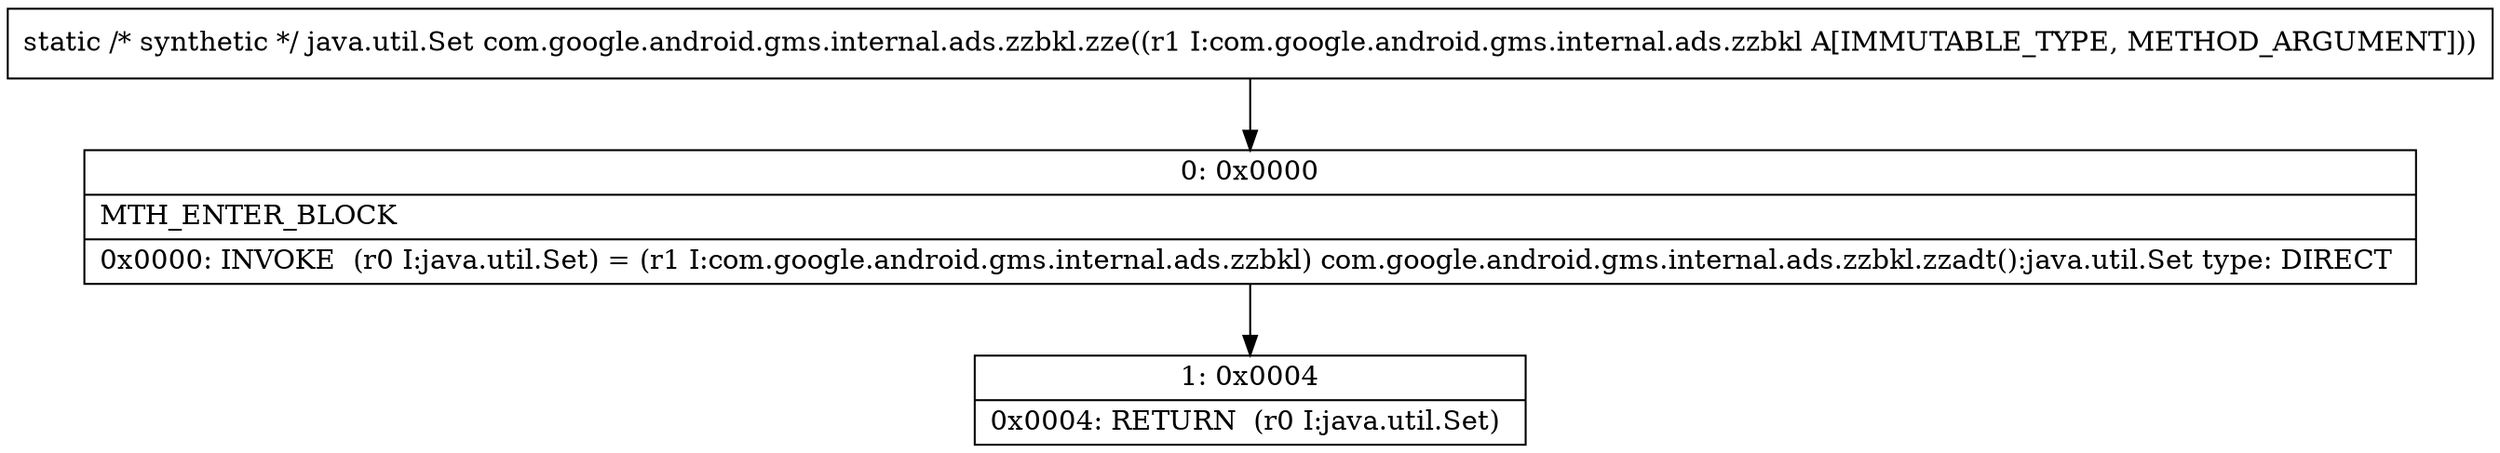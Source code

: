 digraph "CFG forcom.google.android.gms.internal.ads.zzbkl.zze(Lcom\/google\/android\/gms\/internal\/ads\/zzbkl;)Ljava\/util\/Set;" {
Node_0 [shape=record,label="{0\:\ 0x0000|MTH_ENTER_BLOCK\l|0x0000: INVOKE  (r0 I:java.util.Set) = (r1 I:com.google.android.gms.internal.ads.zzbkl) com.google.android.gms.internal.ads.zzbkl.zzadt():java.util.Set type: DIRECT \l}"];
Node_1 [shape=record,label="{1\:\ 0x0004|0x0004: RETURN  (r0 I:java.util.Set) \l}"];
MethodNode[shape=record,label="{static \/* synthetic *\/ java.util.Set com.google.android.gms.internal.ads.zzbkl.zze((r1 I:com.google.android.gms.internal.ads.zzbkl A[IMMUTABLE_TYPE, METHOD_ARGUMENT])) }"];
MethodNode -> Node_0;
Node_0 -> Node_1;
}

